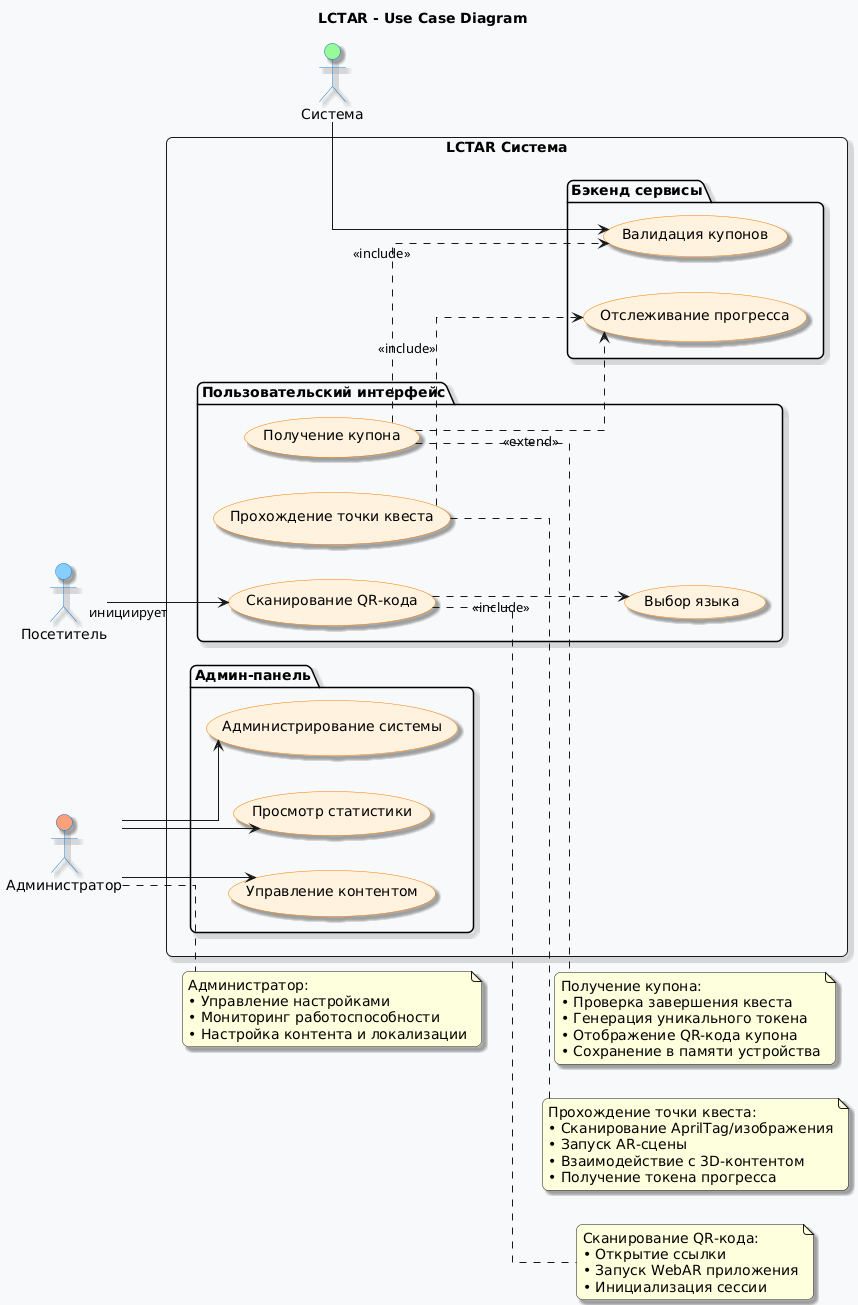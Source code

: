 @startuml
title LCTAR - Use Case Diagram
left to right direction
skinparam linetype ortho

' Actors
actor "Посетитель" as Visitor #87CEFA
actor "Администратор" as Admin #FFA07A
actor "Система" as SystemActor #98FB98

' ===== System boundary with packages =====
rectangle "LCTAR Система" as LCTAR {
  package "Пользовательский интерфейс" {
    usecase UC1 as "Сканирование QR-кода"
    usecase UC2 as "Выбор языка"
    usecase UC3 as "Прохождение точки квеста"
    usecase UC5 as "Получение купона"
  }

  package "Бэкенд сервисы" {
    usecase UC4 as "Отслеживание прогресса"
    usecase UC9 as "Валидация купонов"
  }

  package "Админ-панель" {
    usecase UC6 as "Администрирование системы"
    usecase UC7 as "Просмотр статистики"
    usecase UC8 as "Управление контентом"
  }
}

' ===== Relationships =====
Visitor --> UC1 : инициирует
Admin --> UC6
Admin --> UC7
Admin --> UC8
SystemActor --> UC9

' Use case relations
UC1 ..> UC2 : <<include>>
UC3 ..> UC4 : <<include>>
UC5 ..> UC4 : <<extend>>
UC5 ..> UC9 : <<include>>

' ===== Notes =====
note right of UC1
  Сканирование QR-кода:
  • Открытие ссылки
  • Запуск WebAR приложения
  • Инициализация сессии
end note

note right of UC3
  Прохождение точки квеста:
  • Сканирование AprilTag/изображения
  • Запуск AR-сцены
  • Взаимодействие с 3D-контентом
  • Получение токена прогресса
end note

note right of UC5
  Получение купона:
  • Проверка завершения квеста
  • Генерация уникального токена
  • Отображение QR-кода купона
  • Сохранение в памяти устройства
end note

note right of Admin
  Администратор:
  • Управление настройками
  • Мониторинг работоспособности
  • Настройка контента и локализации
end note

' ===== Styling =====
skinparam backgroundColor #F8F9FA
skinparam DefaultFontName "DejaVu Sans"
skinparam DefaultFontSize 14
skinparam shadowing true
skinparam roundCorner 12

skinparam usecaseBackgroundColor #FFF3E0
skinparam usecaseBorderColor #F57C00
skinparam actorBorderColor #1976D2
@enduml
